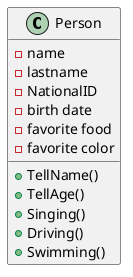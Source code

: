 @startuml
 class Person
 {
    - name
    - lastname
    - NationalID
    - birth date
    - favorite food
    - favorite color
    + TellName()
    + TellAge()
    + Singing()
    + Driving()
    + Swimming()
 }
@enduml
